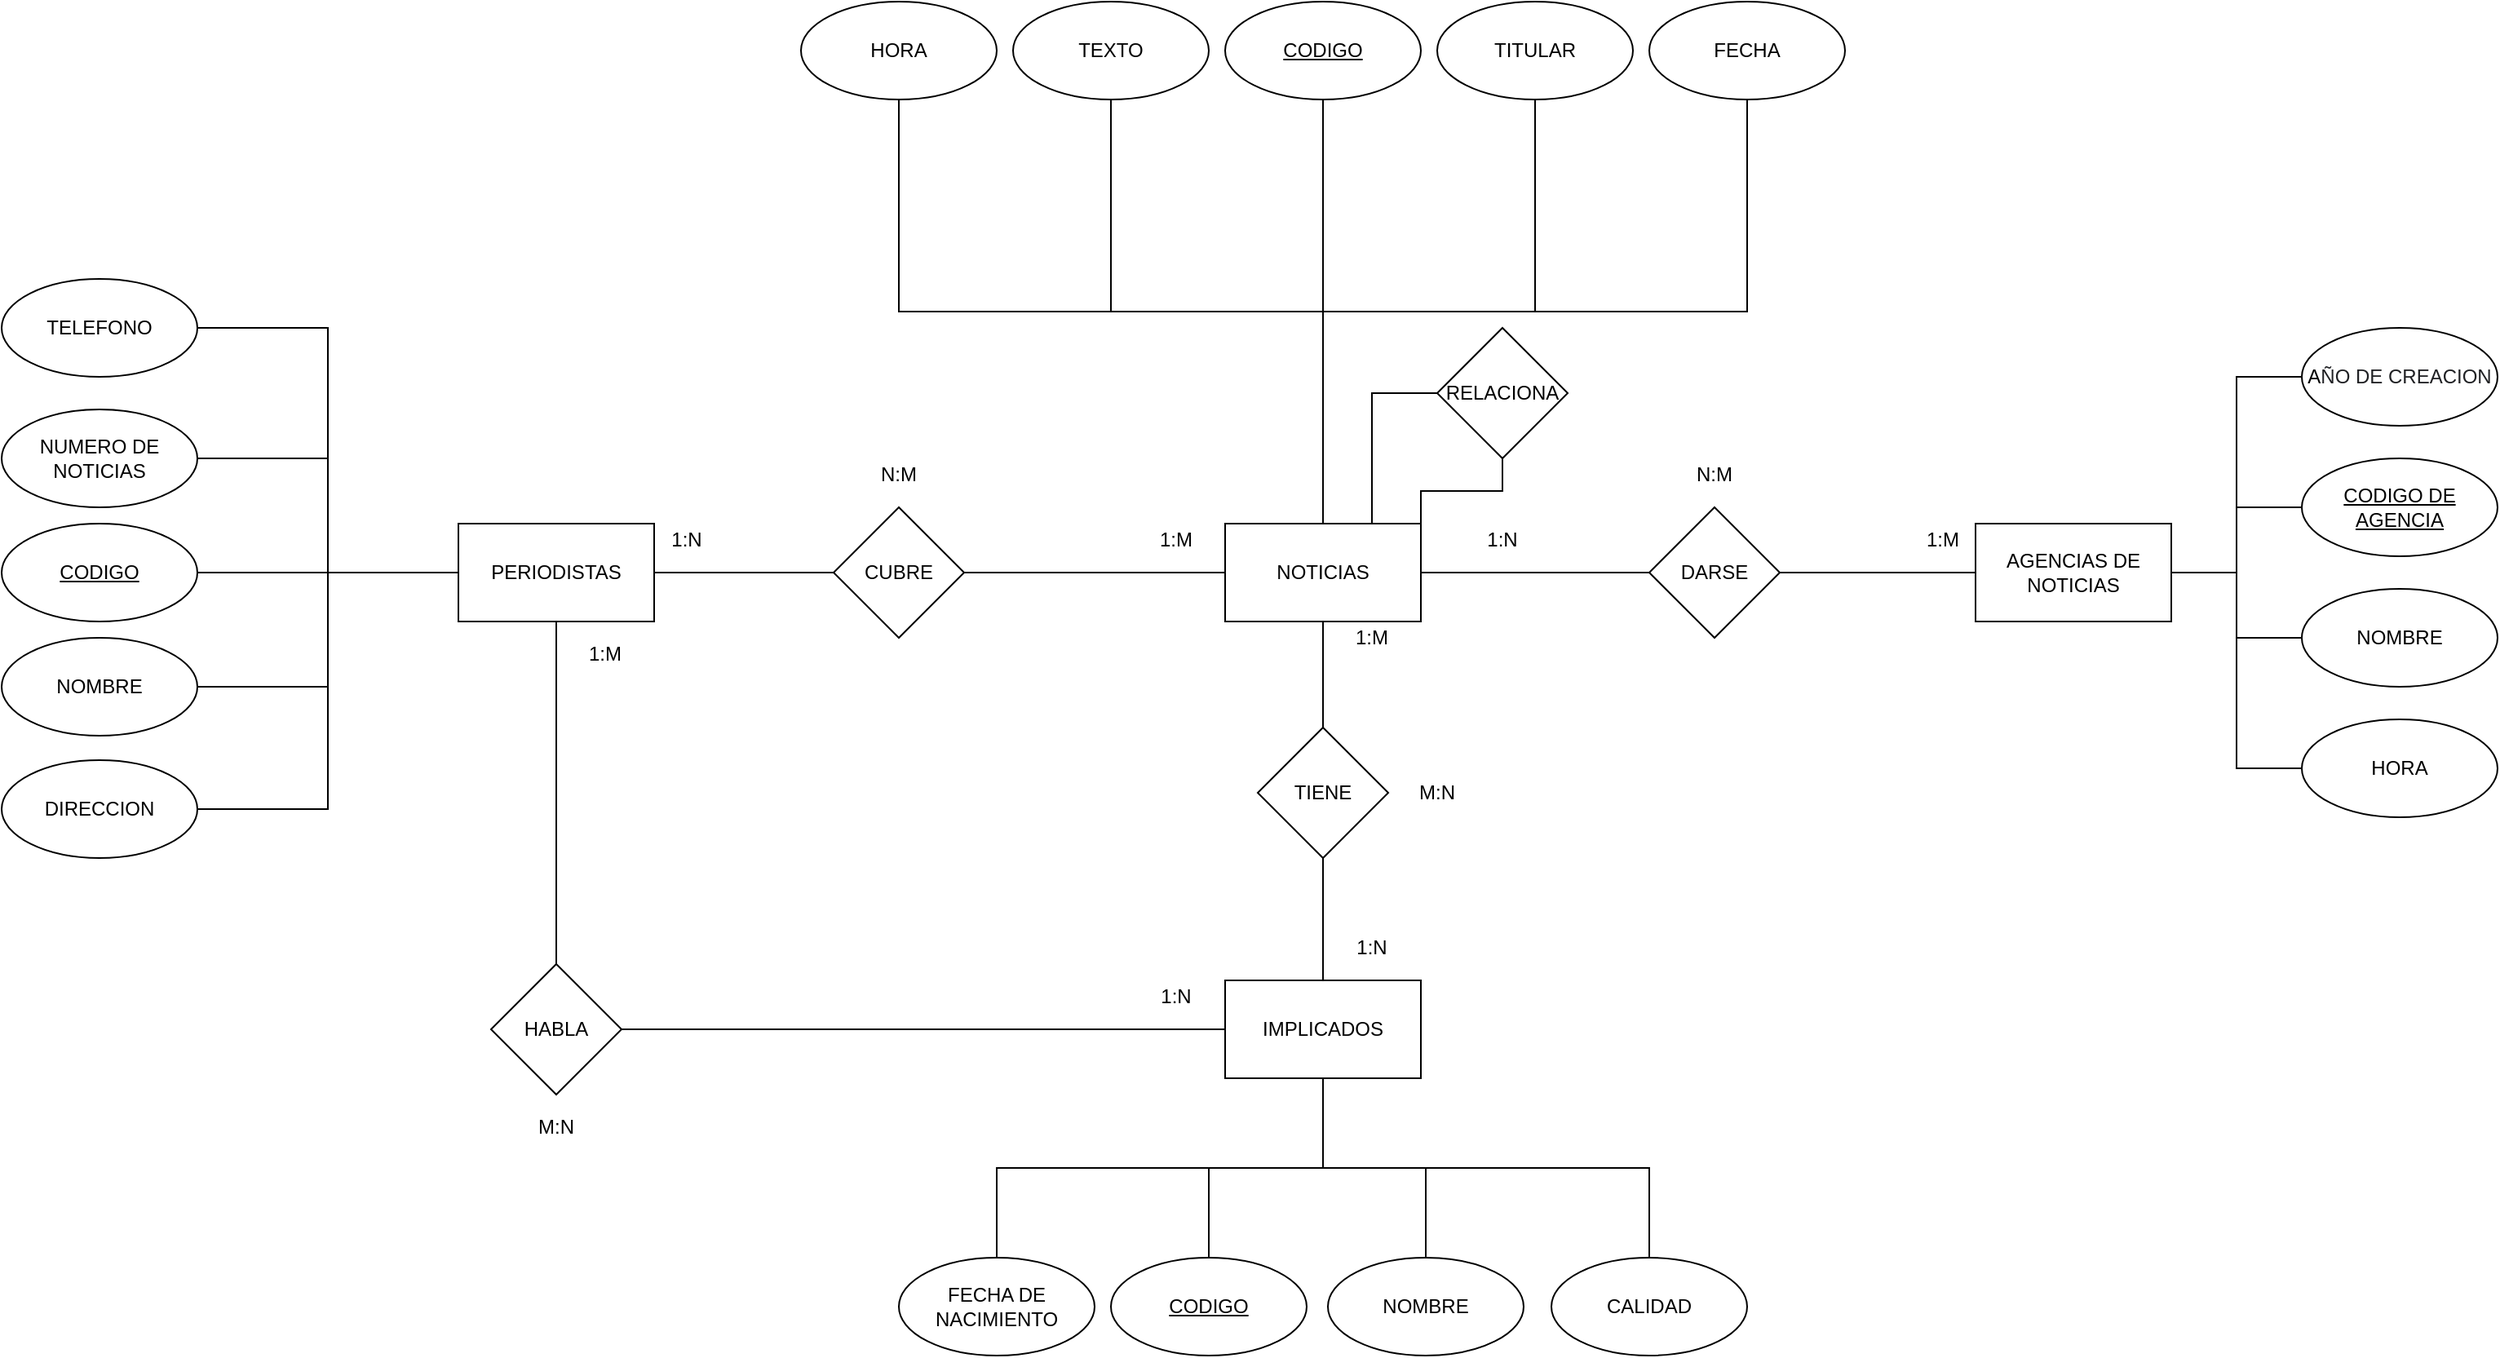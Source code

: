 <mxfile version="14.7.7" type="github">
  <diagram id="IgMcTNnlk7AGEsVQdIP8" name="Page-1">
    <mxGraphModel dx="2858" dy="1134" grid="1" gridSize="10" guides="1" tooltips="1" connect="1" arrows="1" fold="1" page="1" pageScale="1" pageWidth="827" pageHeight="1169" math="0" shadow="0">
      <root>
        <mxCell id="0" />
        <mxCell id="1" parent="0" />
        <mxCell id="ErHJrtxRJ88bC5uLToR5-47" style="edgeStyle=orthogonalEdgeStyle;rounded=0;orthogonalLoop=1;jettySize=auto;html=1;exitX=0.5;exitY=0;exitDx=0;exitDy=0;entryX=0.5;entryY=1;entryDx=0;entryDy=0;endArrow=none;endFill=0;" edge="1" parent="1" source="ErHJrtxRJ88bC5uLToR5-1" target="ErHJrtxRJ88bC5uLToR5-41">
          <mxGeometry relative="1" as="geometry" />
        </mxCell>
        <mxCell id="ErHJrtxRJ88bC5uLToR5-48" style="edgeStyle=orthogonalEdgeStyle;rounded=0;orthogonalLoop=1;jettySize=auto;html=1;exitX=0.5;exitY=0;exitDx=0;exitDy=0;entryX=0.5;entryY=1;entryDx=0;entryDy=0;endArrow=none;endFill=0;" edge="1" parent="1" source="ErHJrtxRJ88bC5uLToR5-1" target="ErHJrtxRJ88bC5uLToR5-44">
          <mxGeometry relative="1" as="geometry" />
        </mxCell>
        <mxCell id="ErHJrtxRJ88bC5uLToR5-49" style="edgeStyle=orthogonalEdgeStyle;rounded=0;orthogonalLoop=1;jettySize=auto;html=1;exitX=0.5;exitY=0;exitDx=0;exitDy=0;entryX=0.5;entryY=1;entryDx=0;entryDy=0;endArrow=none;endFill=0;" edge="1" parent="1" source="ErHJrtxRJ88bC5uLToR5-1" target="ErHJrtxRJ88bC5uLToR5-43">
          <mxGeometry relative="1" as="geometry" />
        </mxCell>
        <mxCell id="ErHJrtxRJ88bC5uLToR5-50" style="edgeStyle=orthogonalEdgeStyle;rounded=0;orthogonalLoop=1;jettySize=auto;html=1;exitX=0.5;exitY=0;exitDx=0;exitDy=0;entryX=0.5;entryY=1;entryDx=0;entryDy=0;endArrow=none;endFill=0;" edge="1" parent="1" source="ErHJrtxRJ88bC5uLToR5-1" target="ErHJrtxRJ88bC5uLToR5-42">
          <mxGeometry relative="1" as="geometry" />
        </mxCell>
        <mxCell id="ErHJrtxRJ88bC5uLToR5-51" style="edgeStyle=orthogonalEdgeStyle;rounded=0;orthogonalLoop=1;jettySize=auto;html=1;exitX=0.5;exitY=0;exitDx=0;exitDy=0;entryX=0.5;entryY=1;entryDx=0;entryDy=0;endArrow=none;endFill=0;" edge="1" parent="1" source="ErHJrtxRJ88bC5uLToR5-1" target="ErHJrtxRJ88bC5uLToR5-46">
          <mxGeometry relative="1" as="geometry" />
        </mxCell>
        <mxCell id="ErHJrtxRJ88bC5uLToR5-80" style="edgeStyle=orthogonalEdgeStyle;rounded=0;orthogonalLoop=1;jettySize=auto;html=1;exitX=0.75;exitY=0;exitDx=0;exitDy=0;entryX=0;entryY=0.5;entryDx=0;entryDy=0;endArrow=none;endFill=0;" edge="1" parent="1" source="ErHJrtxRJ88bC5uLToR5-1" target="ErHJrtxRJ88bC5uLToR5-78">
          <mxGeometry relative="1" as="geometry" />
        </mxCell>
        <mxCell id="ErHJrtxRJ88bC5uLToR5-81" style="edgeStyle=orthogonalEdgeStyle;rounded=0;orthogonalLoop=1;jettySize=auto;html=1;exitX=1;exitY=0;exitDx=0;exitDy=0;entryX=0.5;entryY=1;entryDx=0;entryDy=0;endArrow=none;endFill=0;" edge="1" parent="1" source="ErHJrtxRJ88bC5uLToR5-1" target="ErHJrtxRJ88bC5uLToR5-78">
          <mxGeometry relative="1" as="geometry" />
        </mxCell>
        <mxCell id="ErHJrtxRJ88bC5uLToR5-82" style="edgeStyle=orthogonalEdgeStyle;rounded=0;orthogonalLoop=1;jettySize=auto;html=1;exitX=1;exitY=0.5;exitDx=0;exitDy=0;entryX=0;entryY=0.5;entryDx=0;entryDy=0;endArrow=none;endFill=0;" edge="1" parent="1" source="ErHJrtxRJ88bC5uLToR5-1" target="ErHJrtxRJ88bC5uLToR5-75">
          <mxGeometry relative="1" as="geometry" />
        </mxCell>
        <mxCell id="ErHJrtxRJ88bC5uLToR5-84" style="edgeStyle=orthogonalEdgeStyle;rounded=0;orthogonalLoop=1;jettySize=auto;html=1;exitX=0.5;exitY=1;exitDx=0;exitDy=0;entryX=0.5;entryY=0;entryDx=0;entryDy=0;endArrow=none;endFill=0;" edge="1" parent="1" source="ErHJrtxRJ88bC5uLToR5-1" target="ErHJrtxRJ88bC5uLToR5-73">
          <mxGeometry relative="1" as="geometry" />
        </mxCell>
        <mxCell id="ErHJrtxRJ88bC5uLToR5-1" value="NOTICIAS" style="rounded=0;whiteSpace=wrap;html=1;" vertex="1" parent="1">
          <mxGeometry x="350" y="380" width="120" height="60" as="geometry" />
        </mxCell>
        <mxCell id="ErHJrtxRJ88bC5uLToR5-63" style="edgeStyle=orthogonalEdgeStyle;rounded=0;orthogonalLoop=1;jettySize=auto;html=1;exitX=1;exitY=0.5;exitDx=0;exitDy=0;entryX=0;entryY=0.5;entryDx=0;entryDy=0;endArrow=none;endFill=0;" edge="1" parent="1" source="ErHJrtxRJ88bC5uLToR5-2" target="ErHJrtxRJ88bC5uLToR5-25">
          <mxGeometry relative="1" as="geometry" />
        </mxCell>
        <mxCell id="ErHJrtxRJ88bC5uLToR5-64" style="edgeStyle=orthogonalEdgeStyle;rounded=0;orthogonalLoop=1;jettySize=auto;html=1;exitX=1;exitY=0.5;exitDx=0;exitDy=0;entryX=0;entryY=0.5;entryDx=0;entryDy=0;endArrow=none;endFill=0;" edge="1" parent="1" source="ErHJrtxRJ88bC5uLToR5-2" target="ErHJrtxRJ88bC5uLToR5-10">
          <mxGeometry relative="1" as="geometry" />
        </mxCell>
        <mxCell id="ErHJrtxRJ88bC5uLToR5-65" style="edgeStyle=orthogonalEdgeStyle;rounded=0;orthogonalLoop=1;jettySize=auto;html=1;exitX=1;exitY=0.5;exitDx=0;exitDy=0;entryX=0;entryY=0.5;entryDx=0;entryDy=0;endArrow=none;endFill=0;" edge="1" parent="1" source="ErHJrtxRJ88bC5uLToR5-2" target="ErHJrtxRJ88bC5uLToR5-24">
          <mxGeometry relative="1" as="geometry" />
        </mxCell>
        <mxCell id="ErHJrtxRJ88bC5uLToR5-66" style="edgeStyle=orthogonalEdgeStyle;rounded=0;orthogonalLoop=1;jettySize=auto;html=1;exitX=1;exitY=0.5;exitDx=0;exitDy=0;entryX=0;entryY=0.5;entryDx=0;entryDy=0;endArrow=none;endFill=0;" edge="1" parent="1" source="ErHJrtxRJ88bC5uLToR5-2" target="ErHJrtxRJ88bC5uLToR5-26">
          <mxGeometry relative="1" as="geometry" />
        </mxCell>
        <mxCell id="ErHJrtxRJ88bC5uLToR5-2" value="AGENCIAS DE NOTICIAS" style="rounded=0;whiteSpace=wrap;html=1;" vertex="1" parent="1">
          <mxGeometry x="810" y="380" width="120" height="60" as="geometry" />
        </mxCell>
        <mxCell id="ErHJrtxRJ88bC5uLToR5-20" style="edgeStyle=orthogonalEdgeStyle;rounded=0;orthogonalLoop=1;jettySize=auto;html=1;exitX=0.5;exitY=1;exitDx=0;exitDy=0;entryX=0.5;entryY=0;entryDx=0;entryDy=0;endArrow=none;endFill=0;" edge="1" parent="1" source="ErHJrtxRJ88bC5uLToR5-4" target="ErHJrtxRJ88bC5uLToR5-19">
          <mxGeometry relative="1" as="geometry" />
        </mxCell>
        <mxCell id="ErHJrtxRJ88bC5uLToR5-21" style="edgeStyle=orthogonalEdgeStyle;rounded=0;orthogonalLoop=1;jettySize=auto;html=1;exitX=0.5;exitY=1;exitDx=0;exitDy=0;entryX=0.5;entryY=0;entryDx=0;entryDy=0;endArrow=none;endFill=0;" edge="1" parent="1" source="ErHJrtxRJ88bC5uLToR5-4" target="ErHJrtxRJ88bC5uLToR5-17">
          <mxGeometry relative="1" as="geometry" />
        </mxCell>
        <mxCell id="ErHJrtxRJ88bC5uLToR5-22" style="edgeStyle=orthogonalEdgeStyle;rounded=0;orthogonalLoop=1;jettySize=auto;html=1;exitX=0.5;exitY=1;exitDx=0;exitDy=0;entryX=0.5;entryY=0;entryDx=0;entryDy=0;endArrow=none;endFill=0;" edge="1" parent="1" source="ErHJrtxRJ88bC5uLToR5-4" target="ErHJrtxRJ88bC5uLToR5-16">
          <mxGeometry relative="1" as="geometry" />
        </mxCell>
        <mxCell id="ErHJrtxRJ88bC5uLToR5-23" style="edgeStyle=orthogonalEdgeStyle;rounded=0;orthogonalLoop=1;jettySize=auto;html=1;exitX=0.5;exitY=1;exitDx=0;exitDy=0;entryX=0.5;entryY=0;entryDx=0;entryDy=0;endArrow=none;endFill=0;" edge="1" parent="1" source="ErHJrtxRJ88bC5uLToR5-4" target="ErHJrtxRJ88bC5uLToR5-18">
          <mxGeometry relative="1" as="geometry" />
        </mxCell>
        <mxCell id="ErHJrtxRJ88bC5uLToR5-4" value="IMPLICADOS" style="rounded=0;whiteSpace=wrap;html=1;" vertex="1" parent="1">
          <mxGeometry x="350" y="660" width="120" height="60" as="geometry" />
        </mxCell>
        <mxCell id="ErHJrtxRJ88bC5uLToR5-10" value="&lt;u&gt;CODIGO DE AGENCIA&lt;/u&gt;" style="ellipse;whiteSpace=wrap;html=1;" vertex="1" parent="1">
          <mxGeometry x="1010" y="340" width="120" height="60" as="geometry" />
        </mxCell>
        <mxCell id="ErHJrtxRJ88bC5uLToR5-16" value="NOMBRE" style="ellipse;whiteSpace=wrap;html=1;" vertex="1" parent="1">
          <mxGeometry x="413" y="830" width="120" height="60" as="geometry" />
        </mxCell>
        <mxCell id="ErHJrtxRJ88bC5uLToR5-17" value="FECHA DE NACIMIENTO" style="ellipse;whiteSpace=wrap;html=1;" vertex="1" parent="1">
          <mxGeometry x="150" y="830" width="120" height="60" as="geometry" />
        </mxCell>
        <mxCell id="ErHJrtxRJ88bC5uLToR5-18" value="CALIDAD" style="ellipse;whiteSpace=wrap;html=1;" vertex="1" parent="1">
          <mxGeometry x="550" y="830" width="120" height="60" as="geometry" />
        </mxCell>
        <mxCell id="ErHJrtxRJ88bC5uLToR5-19" value="&lt;u&gt;CODIGO&lt;/u&gt;" style="ellipse;whiteSpace=wrap;html=1;" vertex="1" parent="1">
          <mxGeometry x="280" y="830" width="120" height="60" as="geometry" />
        </mxCell>
        <mxCell id="ErHJrtxRJ88bC5uLToR5-24" value="NOMBRE" style="ellipse;whiteSpace=wrap;html=1;" vertex="1" parent="1">
          <mxGeometry x="1010" y="420" width="120" height="60" as="geometry" />
        </mxCell>
        <mxCell id="ErHJrtxRJ88bC5uLToR5-25" value="&lt;font style=&quot;font-size: 12px&quot;&gt;A&lt;span style=&quot;color: rgb(32 , 33 , 36) ; font-family: &amp;#34;arial&amp;#34; , sans-serif ; text-align: left ; background-color: rgb(255 , 255 , 255)&quot;&gt;ÑO DE CREACION&lt;/span&gt;&lt;/font&gt;" style="ellipse;whiteSpace=wrap;html=1;" vertex="1" parent="1">
          <mxGeometry x="1010" y="260" width="120" height="60" as="geometry" />
        </mxCell>
        <mxCell id="ErHJrtxRJ88bC5uLToR5-26" value="HORA" style="ellipse;whiteSpace=wrap;html=1;" vertex="1" parent="1">
          <mxGeometry x="1010" y="500" width="120" height="60" as="geometry" />
        </mxCell>
        <mxCell id="ErHJrtxRJ88bC5uLToR5-41" value="&lt;u&gt;CODIGO&lt;/u&gt;" style="ellipse;whiteSpace=wrap;html=1;" vertex="1" parent="1">
          <mxGeometry x="350" y="60" width="120" height="60" as="geometry" />
        </mxCell>
        <mxCell id="ErHJrtxRJ88bC5uLToR5-42" value="FECHA" style="ellipse;whiteSpace=wrap;html=1;" vertex="1" parent="1">
          <mxGeometry x="610" y="60" width="120" height="60" as="geometry" />
        </mxCell>
        <mxCell id="ErHJrtxRJ88bC5uLToR5-43" value="TITULAR" style="ellipse;whiteSpace=wrap;html=1;" vertex="1" parent="1">
          <mxGeometry x="480" y="60" width="120" height="60" as="geometry" />
        </mxCell>
        <mxCell id="ErHJrtxRJ88bC5uLToR5-44" value="TEXTO" style="ellipse;whiteSpace=wrap;html=1;" vertex="1" parent="1">
          <mxGeometry x="220" y="60" width="120" height="60" as="geometry" />
        </mxCell>
        <mxCell id="ErHJrtxRJ88bC5uLToR5-46" value="HORA" style="ellipse;whiteSpace=wrap;html=1;" vertex="1" parent="1">
          <mxGeometry x="90" y="60" width="120" height="60" as="geometry" />
        </mxCell>
        <mxCell id="ErHJrtxRJ88bC5uLToR5-68" style="edgeStyle=orthogonalEdgeStyle;rounded=0;orthogonalLoop=1;jettySize=auto;html=1;exitX=0;exitY=0.5;exitDx=0;exitDy=0;entryX=1;entryY=0.5;entryDx=0;entryDy=0;endArrow=none;endFill=0;" edge="1" parent="1" source="ErHJrtxRJ88bC5uLToR5-57" target="ErHJrtxRJ88bC5uLToR5-58">
          <mxGeometry relative="1" as="geometry" />
        </mxCell>
        <mxCell id="ErHJrtxRJ88bC5uLToR5-69" style="edgeStyle=orthogonalEdgeStyle;rounded=0;orthogonalLoop=1;jettySize=auto;html=1;exitX=0;exitY=0.5;exitDx=0;exitDy=0;entryX=1;entryY=0.5;entryDx=0;entryDy=0;endArrow=none;endFill=0;" edge="1" parent="1" source="ErHJrtxRJ88bC5uLToR5-57" target="ErHJrtxRJ88bC5uLToR5-62">
          <mxGeometry relative="1" as="geometry" />
        </mxCell>
        <mxCell id="ErHJrtxRJ88bC5uLToR5-70" style="edgeStyle=orthogonalEdgeStyle;rounded=0;orthogonalLoop=1;jettySize=auto;html=1;exitX=0;exitY=0.5;exitDx=0;exitDy=0;entryX=1;entryY=0.5;entryDx=0;entryDy=0;endArrow=none;endFill=0;" edge="1" parent="1" source="ErHJrtxRJ88bC5uLToR5-57" target="ErHJrtxRJ88bC5uLToR5-59">
          <mxGeometry relative="1" as="geometry" />
        </mxCell>
        <mxCell id="ErHJrtxRJ88bC5uLToR5-71" style="edgeStyle=orthogonalEdgeStyle;rounded=0;orthogonalLoop=1;jettySize=auto;html=1;exitX=0;exitY=0.5;exitDx=0;exitDy=0;entryX=1;entryY=0.5;entryDx=0;entryDy=0;endArrow=none;endFill=0;" edge="1" parent="1" source="ErHJrtxRJ88bC5uLToR5-57" target="ErHJrtxRJ88bC5uLToR5-61">
          <mxGeometry relative="1" as="geometry" />
        </mxCell>
        <mxCell id="ErHJrtxRJ88bC5uLToR5-72" style="edgeStyle=orthogonalEdgeStyle;rounded=0;orthogonalLoop=1;jettySize=auto;html=1;exitX=0;exitY=0.5;exitDx=0;exitDy=0;entryX=1;entryY=0.5;entryDx=0;entryDy=0;endArrow=none;endFill=0;" edge="1" parent="1" source="ErHJrtxRJ88bC5uLToR5-57" target="ErHJrtxRJ88bC5uLToR5-60">
          <mxGeometry relative="1" as="geometry" />
        </mxCell>
        <mxCell id="ErHJrtxRJ88bC5uLToR5-88" style="edgeStyle=orthogonalEdgeStyle;rounded=0;orthogonalLoop=1;jettySize=auto;html=1;exitX=0.5;exitY=1;exitDx=0;exitDy=0;entryX=0.5;entryY=0;entryDx=0;entryDy=0;endArrow=none;endFill=0;" edge="1" parent="1" source="ErHJrtxRJ88bC5uLToR5-57" target="ErHJrtxRJ88bC5uLToR5-77">
          <mxGeometry relative="1" as="geometry" />
        </mxCell>
        <mxCell id="ErHJrtxRJ88bC5uLToR5-57" value="PERIODISTAS" style="rounded=0;whiteSpace=wrap;html=1;" vertex="1" parent="1">
          <mxGeometry x="-120" y="380" width="120" height="60" as="geometry" />
        </mxCell>
        <mxCell id="ErHJrtxRJ88bC5uLToR5-58" value="&lt;u&gt;CODIGO&lt;/u&gt;" style="ellipse;whiteSpace=wrap;html=1;" vertex="1" parent="1">
          <mxGeometry x="-400" y="380" width="120" height="60" as="geometry" />
        </mxCell>
        <mxCell id="ErHJrtxRJ88bC5uLToR5-60" value="DIRECCION" style="ellipse;whiteSpace=wrap;html=1;" vertex="1" parent="1">
          <mxGeometry x="-400" y="525" width="120" height="60" as="geometry" />
        </mxCell>
        <mxCell id="ErHJrtxRJ88bC5uLToR5-61" value="TELEFONO" style="ellipse;whiteSpace=wrap;html=1;" vertex="1" parent="1">
          <mxGeometry x="-400" y="230" width="120" height="60" as="geometry" />
        </mxCell>
        <mxCell id="ErHJrtxRJ88bC5uLToR5-62" value="NUMERO DE NOTICIAS" style="ellipse;whiteSpace=wrap;html=1;" vertex="1" parent="1">
          <mxGeometry x="-400" y="310" width="120" height="60" as="geometry" />
        </mxCell>
        <mxCell id="ErHJrtxRJ88bC5uLToR5-59" value="NOMBRE" style="ellipse;whiteSpace=wrap;html=1;" vertex="1" parent="1">
          <mxGeometry x="-400" y="450" width="120" height="60" as="geometry" />
        </mxCell>
        <mxCell id="ErHJrtxRJ88bC5uLToR5-85" style="edgeStyle=orthogonalEdgeStyle;rounded=0;orthogonalLoop=1;jettySize=auto;html=1;exitX=0.5;exitY=1;exitDx=0;exitDy=0;entryX=0.5;entryY=0;entryDx=0;entryDy=0;endArrow=none;endFill=0;" edge="1" parent="1" source="ErHJrtxRJ88bC5uLToR5-73" target="ErHJrtxRJ88bC5uLToR5-4">
          <mxGeometry relative="1" as="geometry" />
        </mxCell>
        <mxCell id="ErHJrtxRJ88bC5uLToR5-73" value="TIENE" style="rhombus;whiteSpace=wrap;html=1;" vertex="1" parent="1">
          <mxGeometry x="370" y="505" width="80" height="80" as="geometry" />
        </mxCell>
        <mxCell id="ErHJrtxRJ88bC5uLToR5-83" style="edgeStyle=orthogonalEdgeStyle;rounded=0;orthogonalLoop=1;jettySize=auto;html=1;exitX=1;exitY=0.5;exitDx=0;exitDy=0;entryX=0;entryY=0.5;entryDx=0;entryDy=0;endArrow=none;endFill=0;" edge="1" parent="1" source="ErHJrtxRJ88bC5uLToR5-75" target="ErHJrtxRJ88bC5uLToR5-2">
          <mxGeometry relative="1" as="geometry" />
        </mxCell>
        <mxCell id="ErHJrtxRJ88bC5uLToR5-75" value="DARSE" style="rhombus;whiteSpace=wrap;html=1;" vertex="1" parent="1">
          <mxGeometry x="610" y="370" width="80" height="80" as="geometry" />
        </mxCell>
        <mxCell id="ErHJrtxRJ88bC5uLToR5-86" style="edgeStyle=orthogonalEdgeStyle;rounded=0;orthogonalLoop=1;jettySize=auto;html=1;exitX=1;exitY=0.5;exitDx=0;exitDy=0;entryX=0;entryY=0.5;entryDx=0;entryDy=0;endArrow=none;endFill=0;" edge="1" parent="1" source="ErHJrtxRJ88bC5uLToR5-76" target="ErHJrtxRJ88bC5uLToR5-1">
          <mxGeometry relative="1" as="geometry" />
        </mxCell>
        <mxCell id="ErHJrtxRJ88bC5uLToR5-87" style="edgeStyle=orthogonalEdgeStyle;rounded=0;orthogonalLoop=1;jettySize=auto;html=1;exitX=0;exitY=0.5;exitDx=0;exitDy=0;entryX=1;entryY=0.5;entryDx=0;entryDy=0;endArrow=none;endFill=0;" edge="1" parent="1" source="ErHJrtxRJ88bC5uLToR5-76" target="ErHJrtxRJ88bC5uLToR5-57">
          <mxGeometry relative="1" as="geometry" />
        </mxCell>
        <mxCell id="ErHJrtxRJ88bC5uLToR5-76" value="CUBRE" style="rhombus;whiteSpace=wrap;html=1;" vertex="1" parent="1">
          <mxGeometry x="110" y="370" width="80" height="80" as="geometry" />
        </mxCell>
        <mxCell id="ErHJrtxRJ88bC5uLToR5-89" style="edgeStyle=orthogonalEdgeStyle;rounded=0;orthogonalLoop=1;jettySize=auto;html=1;exitX=1;exitY=0.5;exitDx=0;exitDy=0;entryX=0;entryY=0.5;entryDx=0;entryDy=0;endArrow=none;endFill=0;" edge="1" parent="1" source="ErHJrtxRJ88bC5uLToR5-77" target="ErHJrtxRJ88bC5uLToR5-4">
          <mxGeometry relative="1" as="geometry" />
        </mxCell>
        <mxCell id="ErHJrtxRJ88bC5uLToR5-77" value="HABLA" style="rhombus;whiteSpace=wrap;html=1;" vertex="1" parent="1">
          <mxGeometry x="-100" y="650" width="80" height="80" as="geometry" />
        </mxCell>
        <mxCell id="ErHJrtxRJ88bC5uLToR5-78" value="RELACIONA" style="rhombus;whiteSpace=wrap;html=1;" vertex="1" parent="1">
          <mxGeometry x="480" y="260" width="80" height="80" as="geometry" />
        </mxCell>
        <mxCell id="ErHJrtxRJ88bC5uLToR5-90" value="M:N" style="text;html=1;strokeColor=none;fillColor=none;align=center;verticalAlign=middle;whiteSpace=wrap;rounded=0;" vertex="1" parent="1">
          <mxGeometry x="-80" y="740" width="40" height="20" as="geometry" />
        </mxCell>
        <mxCell id="ErHJrtxRJ88bC5uLToR5-91" value="1:M" style="text;html=1;strokeColor=none;fillColor=none;align=center;verticalAlign=middle;whiteSpace=wrap;rounded=0;" vertex="1" parent="1">
          <mxGeometry x="-50" y="450" width="40" height="20" as="geometry" />
        </mxCell>
        <mxCell id="ErHJrtxRJ88bC5uLToR5-92" value="1:N" style="text;html=1;strokeColor=none;fillColor=none;align=center;verticalAlign=middle;whiteSpace=wrap;rounded=0;" vertex="1" parent="1">
          <mxGeometry x="300" y="660" width="40" height="20" as="geometry" />
        </mxCell>
        <mxCell id="ErHJrtxRJ88bC5uLToR5-93" value="M:N" style="text;html=1;strokeColor=none;fillColor=none;align=center;verticalAlign=middle;whiteSpace=wrap;rounded=0;" vertex="1" parent="1">
          <mxGeometry x="460" y="535" width="40" height="20" as="geometry" />
        </mxCell>
        <mxCell id="ErHJrtxRJ88bC5uLToR5-94" value="1:M" style="text;html=1;strokeColor=none;fillColor=none;align=center;verticalAlign=middle;whiteSpace=wrap;rounded=0;" vertex="1" parent="1">
          <mxGeometry x="420" y="440" width="40" height="20" as="geometry" />
        </mxCell>
        <mxCell id="ErHJrtxRJ88bC5uLToR5-95" value="1:N" style="text;html=1;strokeColor=none;fillColor=none;align=center;verticalAlign=middle;whiteSpace=wrap;rounded=0;" vertex="1" parent="1">
          <mxGeometry x="420" y="630" width="40" height="20" as="geometry" />
        </mxCell>
        <mxCell id="ErHJrtxRJ88bC5uLToR5-96" value="1:N" style="text;html=1;strokeColor=none;fillColor=none;align=center;verticalAlign=middle;whiteSpace=wrap;rounded=0;" vertex="1" parent="1">
          <mxGeometry y="380" width="40" height="20" as="geometry" />
        </mxCell>
        <mxCell id="ErHJrtxRJ88bC5uLToR5-97" value="N:M" style="text;html=1;strokeColor=none;fillColor=none;align=center;verticalAlign=middle;whiteSpace=wrap;rounded=0;" vertex="1" parent="1">
          <mxGeometry x="130" y="340" width="40" height="20" as="geometry" />
        </mxCell>
        <mxCell id="ErHJrtxRJ88bC5uLToR5-98" value="1:M" style="text;html=1;strokeColor=none;fillColor=none;align=center;verticalAlign=middle;whiteSpace=wrap;rounded=0;" vertex="1" parent="1">
          <mxGeometry x="300" y="380" width="40" height="20" as="geometry" />
        </mxCell>
        <mxCell id="ErHJrtxRJ88bC5uLToR5-99" value="N:M" style="text;html=1;strokeColor=none;fillColor=none;align=center;verticalAlign=middle;whiteSpace=wrap;rounded=0;" vertex="1" parent="1">
          <mxGeometry x="630" y="340" width="40" height="20" as="geometry" />
        </mxCell>
        <mxCell id="ErHJrtxRJ88bC5uLToR5-100" value="1:N" style="text;html=1;strokeColor=none;fillColor=none;align=center;verticalAlign=middle;whiteSpace=wrap;rounded=0;" vertex="1" parent="1">
          <mxGeometry x="500" y="380" width="40" height="20" as="geometry" />
        </mxCell>
        <mxCell id="ErHJrtxRJ88bC5uLToR5-101" value="1:M" style="text;html=1;strokeColor=none;fillColor=none;align=center;verticalAlign=middle;whiteSpace=wrap;rounded=0;" vertex="1" parent="1">
          <mxGeometry x="770" y="380" width="40" height="20" as="geometry" />
        </mxCell>
      </root>
    </mxGraphModel>
  </diagram>
</mxfile>
